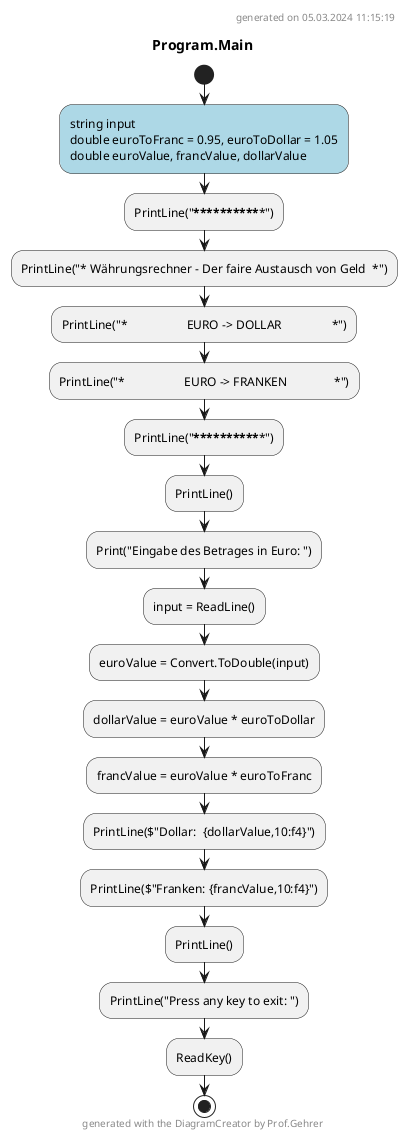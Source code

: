 @startuml Program.Main
header
generated on 05.03.2024 11:15:19
end header
title Program.Main
start
#LightBlue:string input
double euroToFranc = 0.95, euroToDollar = 1.05
double euroValue, francValue, dollarValue;
:PrintLine("***************************************************");
:PrintLine("* Währungsrechner - Der faire Austausch von Geld  *");
:PrintLine("*                   EURO -> DOLLAR                *");
:PrintLine("*                   EURO -> FRANKEN               *");
:PrintLine("***************************************************");
:PrintLine();
:Print("Eingabe des Betrages in Euro: ");
:input = ReadLine();
:euroValue = Convert.ToDouble(input);
:dollarValue = euroValue * euroToDollar;
:francValue = euroValue * euroToFranc;
:PrintLine($"Dollar:  {dollarValue,10:f4}");
:PrintLine($"Franken: {francValue,10:f4}");
:PrintLine();
:PrintLine("Press any key to exit: ");
:ReadKey();
footer
generated with the DiagramCreator by Prof.Gehrer
end footer
stop
@enduml
